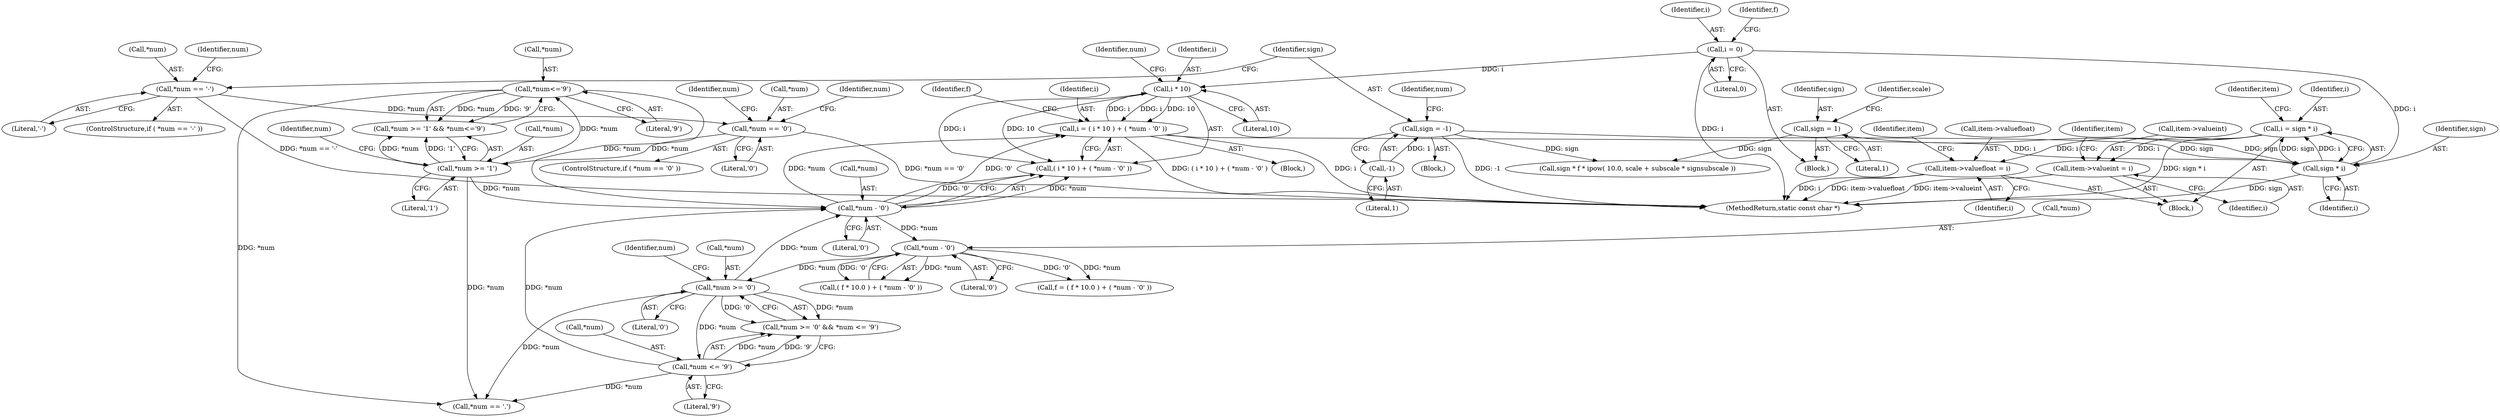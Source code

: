 digraph "1_iperf_91f2fa59e8ed80dfbf400add0164ee0e508e412a_36@integer" {
"1000312" [label="(Call,i = sign * i)"];
"1000314" [label="(Call,sign * i)"];
"1000148" [label="(Call,sign = -1)"];
"1000150" [label="(Call,-1)"];
"1000127" [label="(Call,sign = 1)"];
"1000115" [label="(Call,i = 0)"];
"1000174" [label="(Call,i = ( i * 10 ) + ( *num - '0' ))"];
"1000177" [label="(Call,i * 10)"];
"1000180" [label="(Call,*num - '0')"];
"1000167" [label="(Call,*num<='9')"];
"1000163" [label="(Call,*num >= '1')"];
"1000155" [label="(Call,*num == '0')"];
"1000143" [label="(Call,*num == '-')"];
"1000201" [label="(Call,*num <= '9')"];
"1000197" [label="(Call,*num >= '0')"];
"1000190" [label="(Call,*num - '0')"];
"1000317" [label="(Call,item->valueint = i)"];
"1000322" [label="(Call,item->valuefloat = i)"];
"1000116" [label="(Identifier,i)"];
"1000200" [label="(Literal,'0')"];
"1000201" [label="(Call,*num <= '9')"];
"1000331" [label="(Call,sign * f * ipow( 10.0, scale + subscale * signsubscale ))"];
"1000185" [label="(Identifier,f)"];
"1000179" [label="(Literal,10)"];
"1000181" [label="(Call,*num)"];
"1000164" [label="(Call,*num)"];
"1000354" [label="(Identifier,item)"];
"1000178" [label="(Identifier,i)"];
"1000163" [label="(Call,*num >= '1')"];
"1000359" [label="(MethodReturn,static const char *)"];
"1000184" [label="(Call,f = ( f * 10.0 ) + ( *num - '0' ))"];
"1000129" [label="(Literal,1)"];
"1000197" [label="(Call,*num >= '0')"];
"1000127" [label="(Call,sign = 1)"];
"1000324" [label="(Identifier,item)"];
"1000191" [label="(Call,*num)"];
"1000149" [label="(Identifier,sign)"];
"1000160" [label="(Identifier,num)"];
"1000142" [label="(ControlStructure,if ( *num == '-' ))"];
"1000183" [label="(Literal,'0')"];
"1000207" [label="(Call,*num == '.')"];
"1000318" [label="(Call,item->valueint)"];
"1000180" [label="(Call,*num - '0')"];
"1000311" [label="(Block,)"];
"1000155" [label="(Call,*num == '0')"];
"1000190" [label="(Call,*num - '0')"];
"1000317" [label="(Call,item->valueint = i)"];
"1000186" [label="(Call,( f * 10.0 ) + ( *num - '0' ))"];
"1000169" [label="(Identifier,num)"];
"1000319" [label="(Identifier,item)"];
"1000204" [label="(Literal,'9')"];
"1000315" [label="(Identifier,sign)"];
"1000202" [label="(Call,*num)"];
"1000158" [label="(Literal,'0')"];
"1000151" [label="(Literal,1)"];
"1000156" [label="(Call,*num)"];
"1000176" [label="(Call,( i * 10 ) + ( *num - '0' ))"];
"1000150" [label="(Call,-1)"];
"1000162" [label="(Call,*num >= '1' && *num<='9')"];
"1000166" [label="(Literal,'1')"];
"1000165" [label="(Identifier,num)"];
"1000117" [label="(Literal,0)"];
"1000203" [label="(Identifier,num)"];
"1000143" [label="(Call,*num == '-')"];
"1000147" [label="(Block,)"];
"1000154" [label="(ControlStructure,if ( *num == '0' ))"];
"1000148" [label="(Call,sign = -1)"];
"1000167" [label="(Call,*num<='9')"];
"1000170" [label="(Literal,'9')"];
"1000193" [label="(Literal,'0')"];
"1000321" [label="(Identifier,i)"];
"1000174" [label="(Call,i = ( i * 10 ) + ( *num - '0' ))"];
"1000196" [label="(Call,*num >= '0' && *num <= '9')"];
"1000323" [label="(Call,item->valuefloat)"];
"1000153" [label="(Identifier,num)"];
"1000314" [label="(Call,sign * i)"];
"1000312" [label="(Call,i = sign * i)"];
"1000173" [label="(Block,)"];
"1000168" [label="(Call,*num)"];
"1000115" [label="(Call,i = 0)"];
"1000177" [label="(Call,i * 10)"];
"1000157" [label="(Identifier,num)"];
"1000313" [label="(Identifier,i)"];
"1000322" [label="(Call,item->valuefloat = i)"];
"1000316" [label="(Identifier,i)"];
"1000144" [label="(Call,*num)"];
"1000326" [label="(Identifier,i)"];
"1000175" [label="(Identifier,i)"];
"1000132" [label="(Identifier,scale)"];
"1000146" [label="(Literal,'-')"];
"1000198" [label="(Call,*num)"];
"1000113" [label="(Block,)"];
"1000128" [label="(Identifier,sign)"];
"1000182" [label="(Identifier,num)"];
"1000120" [label="(Identifier,f)"];
"1000312" -> "1000311"  [label="AST: "];
"1000312" -> "1000314"  [label="CFG: "];
"1000313" -> "1000312"  [label="AST: "];
"1000314" -> "1000312"  [label="AST: "];
"1000319" -> "1000312"  [label="CFG: "];
"1000312" -> "1000359"  [label="DDG: sign * i"];
"1000314" -> "1000312"  [label="DDG: sign"];
"1000314" -> "1000312"  [label="DDG: i"];
"1000312" -> "1000317"  [label="DDG: i"];
"1000312" -> "1000322"  [label="DDG: i"];
"1000314" -> "1000316"  [label="CFG: "];
"1000315" -> "1000314"  [label="AST: "];
"1000316" -> "1000314"  [label="AST: "];
"1000314" -> "1000359"  [label="DDG: sign"];
"1000148" -> "1000314"  [label="DDG: sign"];
"1000127" -> "1000314"  [label="DDG: sign"];
"1000115" -> "1000314"  [label="DDG: i"];
"1000174" -> "1000314"  [label="DDG: i"];
"1000148" -> "1000147"  [label="AST: "];
"1000148" -> "1000150"  [label="CFG: "];
"1000149" -> "1000148"  [label="AST: "];
"1000150" -> "1000148"  [label="AST: "];
"1000153" -> "1000148"  [label="CFG: "];
"1000148" -> "1000359"  [label="DDG: -1"];
"1000150" -> "1000148"  [label="DDG: 1"];
"1000148" -> "1000331"  [label="DDG: sign"];
"1000150" -> "1000151"  [label="CFG: "];
"1000151" -> "1000150"  [label="AST: "];
"1000127" -> "1000113"  [label="AST: "];
"1000127" -> "1000129"  [label="CFG: "];
"1000128" -> "1000127"  [label="AST: "];
"1000129" -> "1000127"  [label="AST: "];
"1000132" -> "1000127"  [label="CFG: "];
"1000127" -> "1000331"  [label="DDG: sign"];
"1000115" -> "1000113"  [label="AST: "];
"1000115" -> "1000117"  [label="CFG: "];
"1000116" -> "1000115"  [label="AST: "];
"1000117" -> "1000115"  [label="AST: "];
"1000120" -> "1000115"  [label="CFG: "];
"1000115" -> "1000359"  [label="DDG: i"];
"1000115" -> "1000177"  [label="DDG: i"];
"1000174" -> "1000173"  [label="AST: "];
"1000174" -> "1000176"  [label="CFG: "];
"1000175" -> "1000174"  [label="AST: "];
"1000176" -> "1000174"  [label="AST: "];
"1000185" -> "1000174"  [label="CFG: "];
"1000174" -> "1000359"  [label="DDG: ( i * 10 ) + ( *num - '0' )"];
"1000174" -> "1000359"  [label="DDG: i"];
"1000177" -> "1000174"  [label="DDG: i"];
"1000177" -> "1000174"  [label="DDG: 10"];
"1000180" -> "1000174"  [label="DDG: *num"];
"1000180" -> "1000174"  [label="DDG: '0'"];
"1000174" -> "1000177"  [label="DDG: i"];
"1000177" -> "1000176"  [label="AST: "];
"1000177" -> "1000179"  [label="CFG: "];
"1000178" -> "1000177"  [label="AST: "];
"1000179" -> "1000177"  [label="AST: "];
"1000182" -> "1000177"  [label="CFG: "];
"1000177" -> "1000176"  [label="DDG: i"];
"1000177" -> "1000176"  [label="DDG: 10"];
"1000180" -> "1000176"  [label="AST: "];
"1000180" -> "1000183"  [label="CFG: "];
"1000181" -> "1000180"  [label="AST: "];
"1000183" -> "1000180"  [label="AST: "];
"1000176" -> "1000180"  [label="CFG: "];
"1000180" -> "1000176"  [label="DDG: *num"];
"1000180" -> "1000176"  [label="DDG: '0'"];
"1000167" -> "1000180"  [label="DDG: *num"];
"1000163" -> "1000180"  [label="DDG: *num"];
"1000201" -> "1000180"  [label="DDG: *num"];
"1000197" -> "1000180"  [label="DDG: *num"];
"1000180" -> "1000190"  [label="DDG: *num"];
"1000167" -> "1000162"  [label="AST: "];
"1000167" -> "1000170"  [label="CFG: "];
"1000168" -> "1000167"  [label="AST: "];
"1000170" -> "1000167"  [label="AST: "];
"1000162" -> "1000167"  [label="CFG: "];
"1000167" -> "1000162"  [label="DDG: *num"];
"1000167" -> "1000162"  [label="DDG: '9'"];
"1000163" -> "1000167"  [label="DDG: *num"];
"1000167" -> "1000207"  [label="DDG: *num"];
"1000163" -> "1000162"  [label="AST: "];
"1000163" -> "1000166"  [label="CFG: "];
"1000164" -> "1000163"  [label="AST: "];
"1000166" -> "1000163"  [label="AST: "];
"1000169" -> "1000163"  [label="CFG: "];
"1000162" -> "1000163"  [label="CFG: "];
"1000163" -> "1000162"  [label="DDG: *num"];
"1000163" -> "1000162"  [label="DDG: '1'"];
"1000155" -> "1000163"  [label="DDG: *num"];
"1000163" -> "1000207"  [label="DDG: *num"];
"1000155" -> "1000154"  [label="AST: "];
"1000155" -> "1000158"  [label="CFG: "];
"1000156" -> "1000155"  [label="AST: "];
"1000158" -> "1000155"  [label="AST: "];
"1000160" -> "1000155"  [label="CFG: "];
"1000165" -> "1000155"  [label="CFG: "];
"1000155" -> "1000359"  [label="DDG: *num == '0'"];
"1000143" -> "1000155"  [label="DDG: *num"];
"1000143" -> "1000142"  [label="AST: "];
"1000143" -> "1000146"  [label="CFG: "];
"1000144" -> "1000143"  [label="AST: "];
"1000146" -> "1000143"  [label="AST: "];
"1000149" -> "1000143"  [label="CFG: "];
"1000157" -> "1000143"  [label="CFG: "];
"1000143" -> "1000359"  [label="DDG: *num == '-'"];
"1000201" -> "1000196"  [label="AST: "];
"1000201" -> "1000204"  [label="CFG: "];
"1000202" -> "1000201"  [label="AST: "];
"1000204" -> "1000201"  [label="AST: "];
"1000196" -> "1000201"  [label="CFG: "];
"1000201" -> "1000196"  [label="DDG: *num"];
"1000201" -> "1000196"  [label="DDG: '9'"];
"1000197" -> "1000201"  [label="DDG: *num"];
"1000201" -> "1000207"  [label="DDG: *num"];
"1000197" -> "1000196"  [label="AST: "];
"1000197" -> "1000200"  [label="CFG: "];
"1000198" -> "1000197"  [label="AST: "];
"1000200" -> "1000197"  [label="AST: "];
"1000203" -> "1000197"  [label="CFG: "];
"1000196" -> "1000197"  [label="CFG: "];
"1000197" -> "1000196"  [label="DDG: *num"];
"1000197" -> "1000196"  [label="DDG: '0'"];
"1000190" -> "1000197"  [label="DDG: *num"];
"1000197" -> "1000207"  [label="DDG: *num"];
"1000190" -> "1000186"  [label="AST: "];
"1000190" -> "1000193"  [label="CFG: "];
"1000191" -> "1000190"  [label="AST: "];
"1000193" -> "1000190"  [label="AST: "];
"1000186" -> "1000190"  [label="CFG: "];
"1000190" -> "1000184"  [label="DDG: *num"];
"1000190" -> "1000184"  [label="DDG: '0'"];
"1000190" -> "1000186"  [label="DDG: *num"];
"1000190" -> "1000186"  [label="DDG: '0'"];
"1000317" -> "1000311"  [label="AST: "];
"1000317" -> "1000321"  [label="CFG: "];
"1000318" -> "1000317"  [label="AST: "];
"1000321" -> "1000317"  [label="AST: "];
"1000324" -> "1000317"  [label="CFG: "];
"1000317" -> "1000359"  [label="DDG: item->valueint"];
"1000322" -> "1000311"  [label="AST: "];
"1000322" -> "1000326"  [label="CFG: "];
"1000323" -> "1000322"  [label="AST: "];
"1000326" -> "1000322"  [label="AST: "];
"1000354" -> "1000322"  [label="CFG: "];
"1000322" -> "1000359"  [label="DDG: i"];
"1000322" -> "1000359"  [label="DDG: item->valuefloat"];
}
